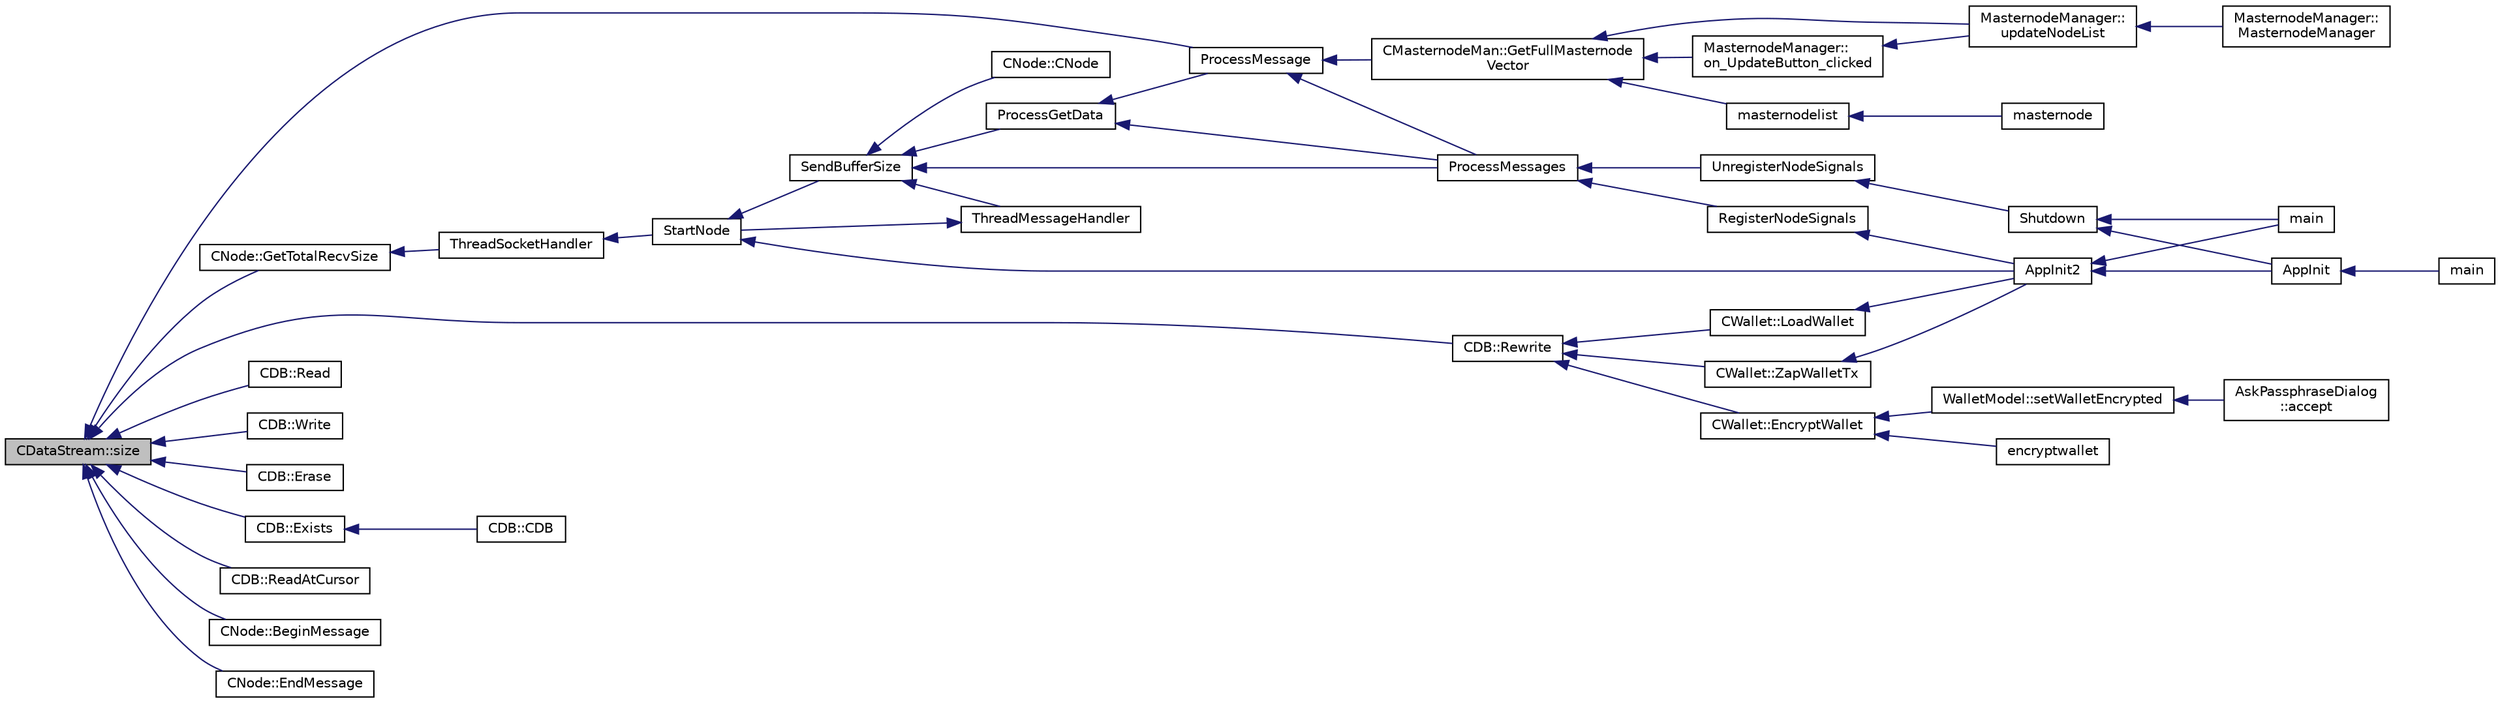 digraph "CDataStream::size"
{
  edge [fontname="Helvetica",fontsize="10",labelfontname="Helvetica",labelfontsize="10"];
  node [fontname="Helvetica",fontsize="10",shape=record];
  rankdir="LR";
  Node432 [label="CDataStream::size",height=0.2,width=0.4,color="black", fillcolor="grey75", style="filled", fontcolor="black"];
  Node432 -> Node433 [dir="back",color="midnightblue",fontsize="10",style="solid",fontname="Helvetica"];
  Node433 [label="CDB::Rewrite",height=0.2,width=0.4,color="black", fillcolor="white", style="filled",URL="$d1/d2e/class_c_d_b.html#acfb8a373edb9c4cfab780fb7578b277e"];
  Node433 -> Node434 [dir="back",color="midnightblue",fontsize="10",style="solid",fontname="Helvetica"];
  Node434 [label="CWallet::EncryptWallet",height=0.2,width=0.4,color="black", fillcolor="white", style="filled",URL="$d2/de5/class_c_wallet.html#ab34fe5bf771619dcbe22a65f013e5469"];
  Node434 -> Node435 [dir="back",color="midnightblue",fontsize="10",style="solid",fontname="Helvetica"];
  Node435 [label="WalletModel::setWalletEncrypted",height=0.2,width=0.4,color="black", fillcolor="white", style="filled",URL="$d4/d27/class_wallet_model.html#a444340830badcd48e3a4dd6b03d9c4d7"];
  Node435 -> Node436 [dir="back",color="midnightblue",fontsize="10",style="solid",fontname="Helvetica"];
  Node436 [label="AskPassphraseDialog\l::accept",height=0.2,width=0.4,color="black", fillcolor="white", style="filled",URL="$d8/d70/class_ask_passphrase_dialog.html#ac2f176af3693b73870d26ef0bfc6cbb9"];
  Node434 -> Node437 [dir="back",color="midnightblue",fontsize="10",style="solid",fontname="Helvetica"];
  Node437 [label="encryptwallet",height=0.2,width=0.4,color="black", fillcolor="white", style="filled",URL="$df/d1d/rpcwallet_8cpp.html#a5fb49bac2748015a256c63e9f8ccc539"];
  Node433 -> Node438 [dir="back",color="midnightblue",fontsize="10",style="solid",fontname="Helvetica"];
  Node438 [label="CWallet::LoadWallet",height=0.2,width=0.4,color="black", fillcolor="white", style="filled",URL="$d2/de5/class_c_wallet.html#a5d7b244b8ed0cbe24233ee0b6ca3cae0"];
  Node438 -> Node439 [dir="back",color="midnightblue",fontsize="10",style="solid",fontname="Helvetica"];
  Node439 [label="AppInit2",height=0.2,width=0.4,color="black", fillcolor="white", style="filled",URL="$d8/dc0/init_8h.html#a1a4c1bfbf6ba1db77e988b89b9cadfd3",tooltip="Initialize ion. "];
  Node439 -> Node440 [dir="back",color="midnightblue",fontsize="10",style="solid",fontname="Helvetica"];
  Node440 [label="AppInit",height=0.2,width=0.4,color="black", fillcolor="white", style="filled",URL="$d4/d35/iond_8cpp.html#ac59316b767e6984e1285f0531275286b"];
  Node440 -> Node441 [dir="back",color="midnightblue",fontsize="10",style="solid",fontname="Helvetica"];
  Node441 [label="main",height=0.2,width=0.4,color="black", fillcolor="white", style="filled",URL="$d4/d35/iond_8cpp.html#a0ddf1224851353fc92bfbff6f499fa97"];
  Node439 -> Node442 [dir="back",color="midnightblue",fontsize="10",style="solid",fontname="Helvetica"];
  Node442 [label="main",height=0.2,width=0.4,color="black", fillcolor="white", style="filled",URL="$d5/d2d/ion_8cpp.html#a0ddf1224851353fc92bfbff6f499fa97"];
  Node433 -> Node443 [dir="back",color="midnightblue",fontsize="10",style="solid",fontname="Helvetica"];
  Node443 [label="CWallet::ZapWalletTx",height=0.2,width=0.4,color="black", fillcolor="white", style="filled",URL="$d2/de5/class_c_wallet.html#a990b51be353f28ed9f0e3b8d192b874f"];
  Node443 -> Node439 [dir="back",color="midnightblue",fontsize="10",style="solid",fontname="Helvetica"];
  Node432 -> Node444 [dir="back",color="midnightblue",fontsize="10",style="solid",fontname="Helvetica"];
  Node444 [label="CDB::Read",height=0.2,width=0.4,color="black", fillcolor="white", style="filled",URL="$d1/d2e/class_c_d_b.html#adfd2c079df629d5f7cac0ca923ffd698"];
  Node432 -> Node445 [dir="back",color="midnightblue",fontsize="10",style="solid",fontname="Helvetica"];
  Node445 [label="CDB::Write",height=0.2,width=0.4,color="black", fillcolor="white", style="filled",URL="$d1/d2e/class_c_d_b.html#a7fb5b4fa36e57e17287f2c1c762bd708"];
  Node432 -> Node446 [dir="back",color="midnightblue",fontsize="10",style="solid",fontname="Helvetica"];
  Node446 [label="CDB::Erase",height=0.2,width=0.4,color="black", fillcolor="white", style="filled",URL="$d1/d2e/class_c_d_b.html#a3f7e1ba9dd41de3fb1525d789405a6c3"];
  Node432 -> Node447 [dir="back",color="midnightblue",fontsize="10",style="solid",fontname="Helvetica"];
  Node447 [label="CDB::Exists",height=0.2,width=0.4,color="black", fillcolor="white", style="filled",URL="$d1/d2e/class_c_d_b.html#a5f7d7854dcbcec1b1f85bc6a0008563e"];
  Node447 -> Node448 [dir="back",color="midnightblue",fontsize="10",style="solid",fontname="Helvetica"];
  Node448 [label="CDB::CDB",height=0.2,width=0.4,color="black", fillcolor="white", style="filled",URL="$d1/d2e/class_c_d_b.html#aa5f2317ab28c6424bfebdaa969aa2b2c"];
  Node432 -> Node449 [dir="back",color="midnightblue",fontsize="10",style="solid",fontname="Helvetica"];
  Node449 [label="CDB::ReadAtCursor",height=0.2,width=0.4,color="black", fillcolor="white", style="filled",URL="$d1/d2e/class_c_d_b.html#aa3f7c529fd233c106dca32845b593232"];
  Node432 -> Node450 [dir="back",color="midnightblue",fontsize="10",style="solid",fontname="Helvetica"];
  Node450 [label="ProcessMessage",height=0.2,width=0.4,color="black", fillcolor="white", style="filled",URL="$df/d0a/main_8cpp.html#a8ba92b1a4bce3c835e887a9073d17d8e"];
  Node450 -> Node451 [dir="back",color="midnightblue",fontsize="10",style="solid",fontname="Helvetica"];
  Node451 [label="ProcessMessages",height=0.2,width=0.4,color="black", fillcolor="white", style="filled",URL="$d4/dbf/main_8h.html#a196f9318f02448b85b28d612698934fd"];
  Node451 -> Node452 [dir="back",color="midnightblue",fontsize="10",style="solid",fontname="Helvetica"];
  Node452 [label="RegisterNodeSignals",height=0.2,width=0.4,color="black", fillcolor="white", style="filled",URL="$d4/dbf/main_8h.html#ab02615ff65f91d69f8d786ec900baa8a",tooltip="Register with a network node to receive its signals. "];
  Node452 -> Node439 [dir="back",color="midnightblue",fontsize="10",style="solid",fontname="Helvetica"];
  Node451 -> Node453 [dir="back",color="midnightblue",fontsize="10",style="solid",fontname="Helvetica"];
  Node453 [label="UnregisterNodeSignals",height=0.2,width=0.4,color="black", fillcolor="white", style="filled",URL="$d4/dbf/main_8h.html#a3ef0cc6e9d9d6435ee2a5569244d6ebd",tooltip="Unregister a network node. "];
  Node453 -> Node454 [dir="back",color="midnightblue",fontsize="10",style="solid",fontname="Helvetica"];
  Node454 [label="Shutdown",height=0.2,width=0.4,color="black", fillcolor="white", style="filled",URL="$d8/dc0/init_8h.html#ac5f038c2b480cf9ef5e19e3eba8dbaf9"];
  Node454 -> Node440 [dir="back",color="midnightblue",fontsize="10",style="solid",fontname="Helvetica"];
  Node454 -> Node442 [dir="back",color="midnightblue",fontsize="10",style="solid",fontname="Helvetica"];
  Node450 -> Node455 [dir="back",color="midnightblue",fontsize="10",style="solid",fontname="Helvetica"];
  Node455 [label="CMasternodeMan::GetFullMasternode\lVector",height=0.2,width=0.4,color="black", fillcolor="white", style="filled",URL="$dc/d6b/class_c_masternode_man.html#ab39e213a7601e1bef2eba1d5d63206f5"];
  Node455 -> Node456 [dir="back",color="midnightblue",fontsize="10",style="solid",fontname="Helvetica"];
  Node456 [label="MasternodeManager::\lupdateNodeList",height=0.2,width=0.4,color="black", fillcolor="white", style="filled",URL="$d9/d70/class_masternode_manager.html#a5485a8bd6ccf673027165cc1207dfae9"];
  Node456 -> Node457 [dir="back",color="midnightblue",fontsize="10",style="solid",fontname="Helvetica"];
  Node457 [label="MasternodeManager::\lMasternodeManager",height=0.2,width=0.4,color="black", fillcolor="white", style="filled",URL="$d9/d70/class_masternode_manager.html#ad18cb99065e056e6b791e2356de826bf"];
  Node455 -> Node458 [dir="back",color="midnightblue",fontsize="10",style="solid",fontname="Helvetica"];
  Node458 [label="MasternodeManager::\lon_UpdateButton_clicked",height=0.2,width=0.4,color="black", fillcolor="white", style="filled",URL="$d9/d70/class_masternode_manager.html#ae8d07b4d869e3eb09fe1be445eff0430"];
  Node458 -> Node456 [dir="back",color="midnightblue",fontsize="10",style="solid",fontname="Helvetica"];
  Node455 -> Node459 [dir="back",color="midnightblue",fontsize="10",style="solid",fontname="Helvetica"];
  Node459 [label="masternodelist",height=0.2,width=0.4,color="black", fillcolor="white", style="filled",URL="$d5/d6b/rpcstashedsend_8cpp.html#a3a7ed7e37f21eb2912afc6e776f7236c"];
  Node459 -> Node460 [dir="back",color="midnightblue",fontsize="10",style="solid",fontname="Helvetica"];
  Node460 [label="masternode",height=0.2,width=0.4,color="black", fillcolor="white", style="filled",URL="$d5/d6b/rpcstashedsend_8cpp.html#a30609e443aeb47c29ed0878d16b1b5e1"];
  Node432 -> Node461 [dir="back",color="midnightblue",fontsize="10",style="solid",fontname="Helvetica"];
  Node461 [label="CNode::GetTotalRecvSize",height=0.2,width=0.4,color="black", fillcolor="white", style="filled",URL="$d1/d64/class_c_node.html#a2cff79a034258ba032257e993fc42e62"];
  Node461 -> Node462 [dir="back",color="midnightblue",fontsize="10",style="solid",fontname="Helvetica"];
  Node462 [label="ThreadSocketHandler",height=0.2,width=0.4,color="black", fillcolor="white", style="filled",URL="$dd/d84/net_8cpp.html#aa1111c12121e039bbd8eedb556e4514a"];
  Node462 -> Node463 [dir="back",color="midnightblue",fontsize="10",style="solid",fontname="Helvetica"];
  Node463 [label="StartNode",height=0.2,width=0.4,color="black", fillcolor="white", style="filled",URL="$d7/d97/net_8h.html#a9396d8054e8f74959e9391871aaddde0"];
  Node463 -> Node439 [dir="back",color="midnightblue",fontsize="10",style="solid",fontname="Helvetica"];
  Node463 -> Node464 [dir="back",color="midnightblue",fontsize="10",style="solid",fontname="Helvetica"];
  Node464 [label="SendBufferSize",height=0.2,width=0.4,color="black", fillcolor="white", style="filled",URL="$d7/d97/net_8h.html#a13f289d6233bd32b78a38793f76bdccb"];
  Node464 -> Node465 [dir="back",color="midnightblue",fontsize="10",style="solid",fontname="Helvetica"];
  Node465 [label="ProcessGetData",height=0.2,width=0.4,color="black", fillcolor="white", style="filled",URL="$df/d0a/main_8cpp.html#a3be415b83ecfe1f4215e0bd28c3b1eec"];
  Node465 -> Node450 [dir="back",color="midnightblue",fontsize="10",style="solid",fontname="Helvetica"];
  Node465 -> Node451 [dir="back",color="midnightblue",fontsize="10",style="solid",fontname="Helvetica"];
  Node464 -> Node451 [dir="back",color="midnightblue",fontsize="10",style="solid",fontname="Helvetica"];
  Node464 -> Node466 [dir="back",color="midnightblue",fontsize="10",style="solid",fontname="Helvetica"];
  Node466 [label="ThreadMessageHandler",height=0.2,width=0.4,color="black", fillcolor="white", style="filled",URL="$dd/d84/net_8cpp.html#a379b0d3521bdd62ac296f219d70c4e30"];
  Node466 -> Node463 [dir="back",color="midnightblue",fontsize="10",style="solid",fontname="Helvetica"];
  Node464 -> Node467 [dir="back",color="midnightblue",fontsize="10",style="solid",fontname="Helvetica"];
  Node467 [label="CNode::CNode",height=0.2,width=0.4,color="black", fillcolor="white", style="filled",URL="$d1/d64/class_c_node.html#a51556705550511146245b9fb2fec09c1"];
  Node432 -> Node468 [dir="back",color="midnightblue",fontsize="10",style="solid",fontname="Helvetica"];
  Node468 [label="CNode::BeginMessage",height=0.2,width=0.4,color="black", fillcolor="white", style="filled",URL="$d1/d64/class_c_node.html#af76d193027757002321d0d674290b955"];
  Node432 -> Node469 [dir="back",color="midnightblue",fontsize="10",style="solid",fontname="Helvetica"];
  Node469 [label="CNode::EndMessage",height=0.2,width=0.4,color="black", fillcolor="white", style="filled",URL="$d1/d64/class_c_node.html#af8d4b8c0f883afffcb62d906c31b2cdf"];
}
